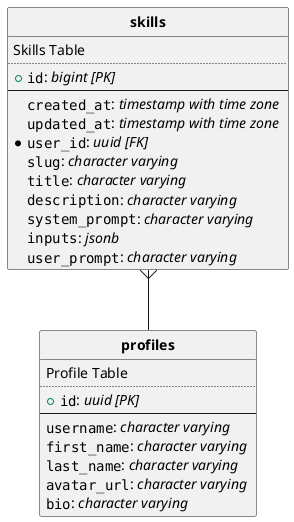 @startuml
hide circle
skinparam linetype ortho

entity "**profiles**" {
  Profile Table
  ..
  + ""id"": //uuid [PK]//
  --
  ""username"": //character varying //
  ""first_name"": //character varying //
  ""last_name"": //character varying //
  ""avatar_url"": //character varying //
  ""bio"": //character varying //
}

entity "**skills**" {
  Skills Table
  ..
  + ""id"": //bigint [PK]//
  --
  ""created_at"": //timestamp with time zone //
  ""updated_at"": //timestamp with time zone //
  *""user_id"": //uuid [FK]//
  ""slug"": //character varying //
  ""title"": //character varying //
  ""description"": //character varying //
  ""system_prompt"": //character varying //
  ""inputs"": //jsonb //
  ""user_prompt"": //character varying //
}

"**skills**"   }--  "**profiles**"
@enduml
